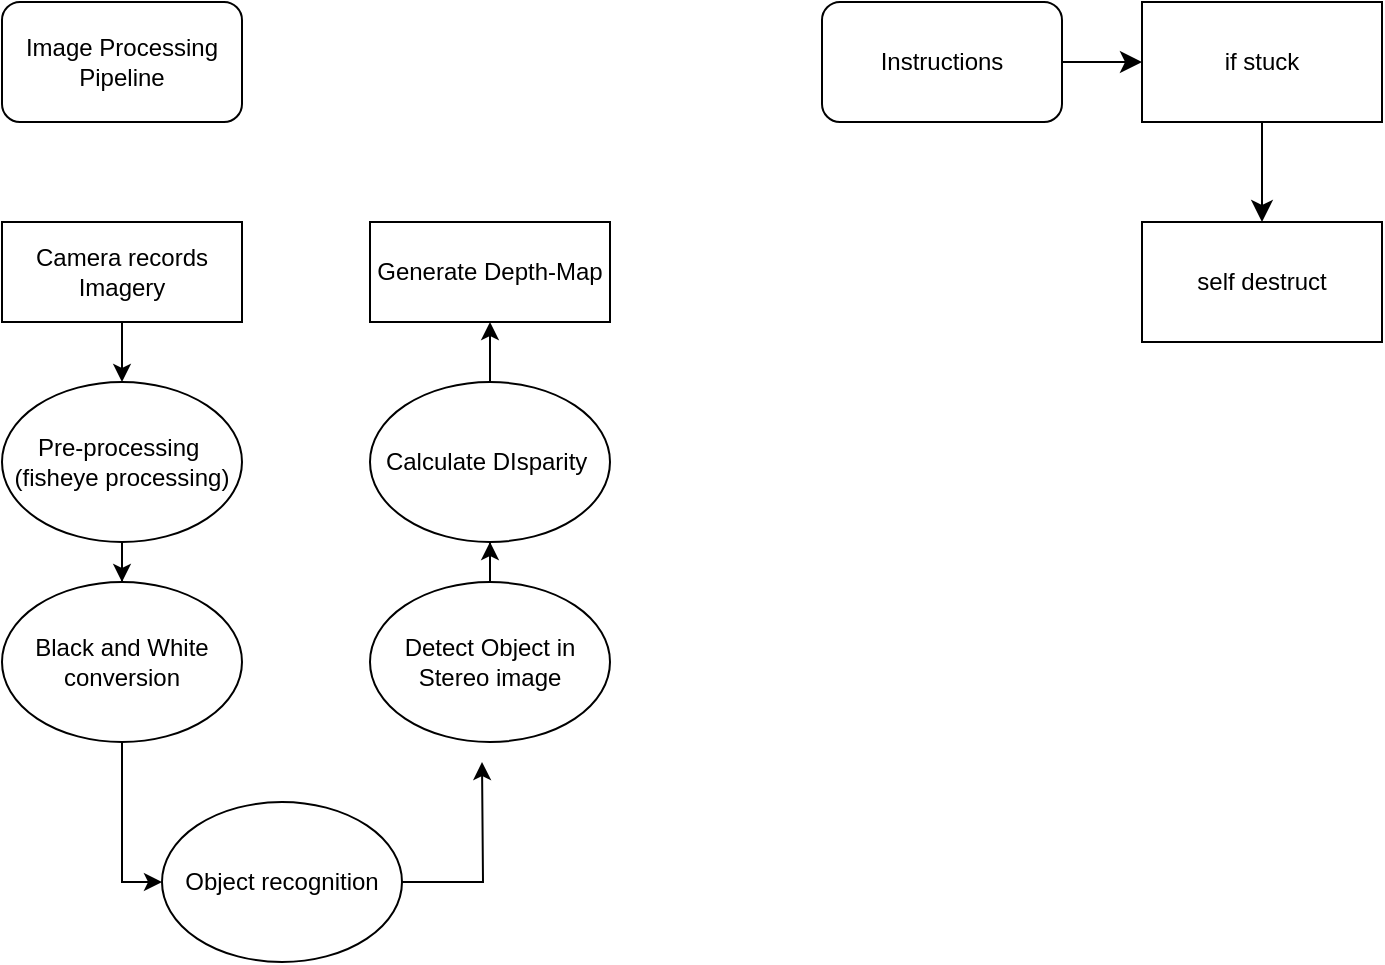 <mxfile version="26.2.14" pages="2">
  <diagram id="C5RBs43oDa-KdzZeNtuy" name="Page-1">
    <mxGraphModel dx="1665" dy="829" grid="1" gridSize="10" guides="1" tooltips="1" connect="1" arrows="1" fold="1" page="1" pageScale="1" pageWidth="827" pageHeight="1169" math="0" shadow="0">
      <root>
        <mxCell id="WIyWlLk6GJQsqaUBKTNV-0" />
        <mxCell id="WIyWlLk6GJQsqaUBKTNV-1" parent="WIyWlLk6GJQsqaUBKTNV-0" />
        <mxCell id="rd_QlPSfM4D5r_hE3z7o-5" value="" style="edgeStyle=orthogonalEdgeStyle;rounded=0;orthogonalLoop=1;jettySize=auto;html=1;" parent="WIyWlLk6GJQsqaUBKTNV-1" source="rd_QlPSfM4D5r_hE3z7o-1" target="rd_QlPSfM4D5r_hE3z7o-4" edge="1">
          <mxGeometry relative="1" as="geometry" />
        </mxCell>
        <mxCell id="rd_QlPSfM4D5r_hE3z7o-1" value="Camera records Imagery" style="rounded=0;whiteSpace=wrap;html=1;" parent="WIyWlLk6GJQsqaUBKTNV-1" vertex="1">
          <mxGeometry x="110" y="140" width="120" height="50" as="geometry" />
        </mxCell>
        <mxCell id="rd_QlPSfM4D5r_hE3z7o-8" value="" style="edgeStyle=orthogonalEdgeStyle;rounded=0;orthogonalLoop=1;jettySize=auto;html=1;" parent="WIyWlLk6GJQsqaUBKTNV-1" source="rd_QlPSfM4D5r_hE3z7o-4" target="rd_QlPSfM4D5r_hE3z7o-7" edge="1">
          <mxGeometry relative="1" as="geometry" />
        </mxCell>
        <mxCell id="rd_QlPSfM4D5r_hE3z7o-4" value="Pre-processing&amp;nbsp;&lt;div&gt;(fisheye processing&lt;span style=&quot;background-color: transparent; color: light-dark(rgb(0, 0, 0), rgb(255, 255, 255));&quot;&gt;)&lt;/span&gt;&lt;/div&gt;" style="ellipse;whiteSpace=wrap;html=1;" parent="WIyWlLk6GJQsqaUBKTNV-1" vertex="1">
          <mxGeometry x="110" y="220" width="120" height="80" as="geometry" />
        </mxCell>
        <mxCell id="rd_QlPSfM4D5r_hE3z7o-26" style="edgeStyle=orthogonalEdgeStyle;rounded=0;orthogonalLoop=1;jettySize=auto;html=1;entryX=0;entryY=0.5;entryDx=0;entryDy=0;" parent="WIyWlLk6GJQsqaUBKTNV-1" source="rd_QlPSfM4D5r_hE3z7o-7" target="rd_QlPSfM4D5r_hE3z7o-11" edge="1">
          <mxGeometry relative="1" as="geometry" />
        </mxCell>
        <mxCell id="rd_QlPSfM4D5r_hE3z7o-7" value="Black and White conversion" style="ellipse;whiteSpace=wrap;html=1;" parent="WIyWlLk6GJQsqaUBKTNV-1" vertex="1">
          <mxGeometry x="110" y="320" width="120" height="80" as="geometry" />
        </mxCell>
        <mxCell id="rd_QlPSfM4D5r_hE3z7o-27" style="edgeStyle=orthogonalEdgeStyle;rounded=0;orthogonalLoop=1;jettySize=auto;html=1;" parent="WIyWlLk6GJQsqaUBKTNV-1" source="rd_QlPSfM4D5r_hE3z7o-11" edge="1">
          <mxGeometry relative="1" as="geometry">
            <mxPoint x="350" y="410" as="targetPoint" />
          </mxGeometry>
        </mxCell>
        <mxCell id="rd_QlPSfM4D5r_hE3z7o-11" value="Object recognition" style="ellipse;whiteSpace=wrap;html=1;" parent="WIyWlLk6GJQsqaUBKTNV-1" vertex="1">
          <mxGeometry x="190" y="430" width="120" height="80" as="geometry" />
        </mxCell>
        <mxCell id="rd_QlPSfM4D5r_hE3z7o-16" value="" style="edgeStyle=orthogonalEdgeStyle;rounded=0;orthogonalLoop=1;jettySize=auto;html=1;" parent="WIyWlLk6GJQsqaUBKTNV-1" source="rd_QlPSfM4D5r_hE3z7o-13" target="rd_QlPSfM4D5r_hE3z7o-15" edge="1">
          <mxGeometry relative="1" as="geometry" />
        </mxCell>
        <mxCell id="rd_QlPSfM4D5r_hE3z7o-13" value="Detect Object in Stereo image" style="ellipse;whiteSpace=wrap;html=1;" parent="WIyWlLk6GJQsqaUBKTNV-1" vertex="1">
          <mxGeometry x="294" y="320" width="120" height="80" as="geometry" />
        </mxCell>
        <mxCell id="rd_QlPSfM4D5r_hE3z7o-20" value="" style="edgeStyle=orthogonalEdgeStyle;rounded=0;orthogonalLoop=1;jettySize=auto;html=1;" parent="WIyWlLk6GJQsqaUBKTNV-1" source="rd_QlPSfM4D5r_hE3z7o-15" target="rd_QlPSfM4D5r_hE3z7o-19" edge="1">
          <mxGeometry relative="1" as="geometry" />
        </mxCell>
        <mxCell id="rd_QlPSfM4D5r_hE3z7o-15" value="Calculate DIsparity&amp;nbsp;" style="ellipse;whiteSpace=wrap;html=1;" parent="WIyWlLk6GJQsqaUBKTNV-1" vertex="1">
          <mxGeometry x="294" y="220" width="120" height="80" as="geometry" />
        </mxCell>
        <mxCell id="rd_QlPSfM4D5r_hE3z7o-19" value="Generate Depth-Map" style="whiteSpace=wrap;html=1;" parent="WIyWlLk6GJQsqaUBKTNV-1" vertex="1">
          <mxGeometry x="294" y="140" width="120" height="50" as="geometry" />
        </mxCell>
        <mxCell id="22n2afOw508RV1RMwotA-3" value="" style="edgeStyle=none;curved=1;rounded=0;orthogonalLoop=1;jettySize=auto;html=1;fontSize=12;startSize=8;endSize=8;" edge="1" parent="WIyWlLk6GJQsqaUBKTNV-1" source="rd_QlPSfM4D5r_hE3z7o-22" target="22n2afOw508RV1RMwotA-1">
          <mxGeometry relative="1" as="geometry" />
        </mxCell>
        <mxCell id="rd_QlPSfM4D5r_hE3z7o-22" value="Instructions" style="rounded=1;whiteSpace=wrap;html=1;" parent="WIyWlLk6GJQsqaUBKTNV-1" vertex="1">
          <mxGeometry x="520" y="30" width="120" height="60" as="geometry" />
        </mxCell>
        <mxCell id="rd_QlPSfM4D5r_hE3z7o-25" value="Image Processing Pipeline" style="rounded=1;whiteSpace=wrap;html=1;" parent="WIyWlLk6GJQsqaUBKTNV-1" vertex="1">
          <mxGeometry x="110" y="30" width="120" height="60" as="geometry" />
        </mxCell>
        <mxCell id="22n2afOw508RV1RMwotA-0" value="self destruct" style="rounded=0;whiteSpace=wrap;html=1;" vertex="1" parent="WIyWlLk6GJQsqaUBKTNV-1">
          <mxGeometry x="680" y="140" width="120" height="60" as="geometry" />
        </mxCell>
        <mxCell id="22n2afOw508RV1RMwotA-2" value="" style="edgeStyle=none;curved=1;rounded=0;orthogonalLoop=1;jettySize=auto;html=1;fontSize=12;startSize=8;endSize=8;" edge="1" parent="WIyWlLk6GJQsqaUBKTNV-1" source="22n2afOw508RV1RMwotA-1" target="22n2afOw508RV1RMwotA-0">
          <mxGeometry relative="1" as="geometry" />
        </mxCell>
        <mxCell id="22n2afOw508RV1RMwotA-1" value="if stuck" style="rounded=0;whiteSpace=wrap;html=1;" vertex="1" parent="WIyWlLk6GJQsqaUBKTNV-1">
          <mxGeometry x="680" y="30" width="120" height="60" as="geometry" />
        </mxCell>
      </root>
    </mxGraphModel>
  </diagram>
  <diagram id="5HnrpaC7gH8MJDmgx9hy" name="Page-2">
    <mxGraphModel dx="2065" dy="1229" grid="0" gridSize="10" guides="1" tooltips="1" connect="1" arrows="1" fold="1" page="0" pageScale="1" pageWidth="850" pageHeight="1100" math="0" shadow="0">
      <root>
        <mxCell id="0" />
        <mxCell id="1" parent="0" />
        <mxCell id="kqEHz3gJD7D6tYrZ2SRy-1" value="Receive command" style="rounded=1;whiteSpace=wrap;html=1;" vertex="1" parent="1">
          <mxGeometry x="-139" y="-116" width="120" height="60" as="geometry" />
        </mxCell>
        <mxCell id="kqEHz3gJD7D6tYrZ2SRy-2" value="HARDWARE DIAGRAM" style="text;html=1;align=center;verticalAlign=middle;resizable=0;points=[];autosize=1;strokeColor=none;fillColor=none;fontSize=16;" vertex="1" parent="1">
          <mxGeometry x="77.5" y="-172.5" width="190" height="31" as="geometry" />
        </mxCell>
        <mxCell id="kqEHz3gJD7D6tYrZ2SRy-3" value="" style="rounded=1;whiteSpace=wrap;html=1;" vertex="1" parent="1">
          <mxGeometry x="-139" y="-3" width="120" height="60" as="geometry" />
        </mxCell>
      </root>
    </mxGraphModel>
  </diagram>
</mxfile>
